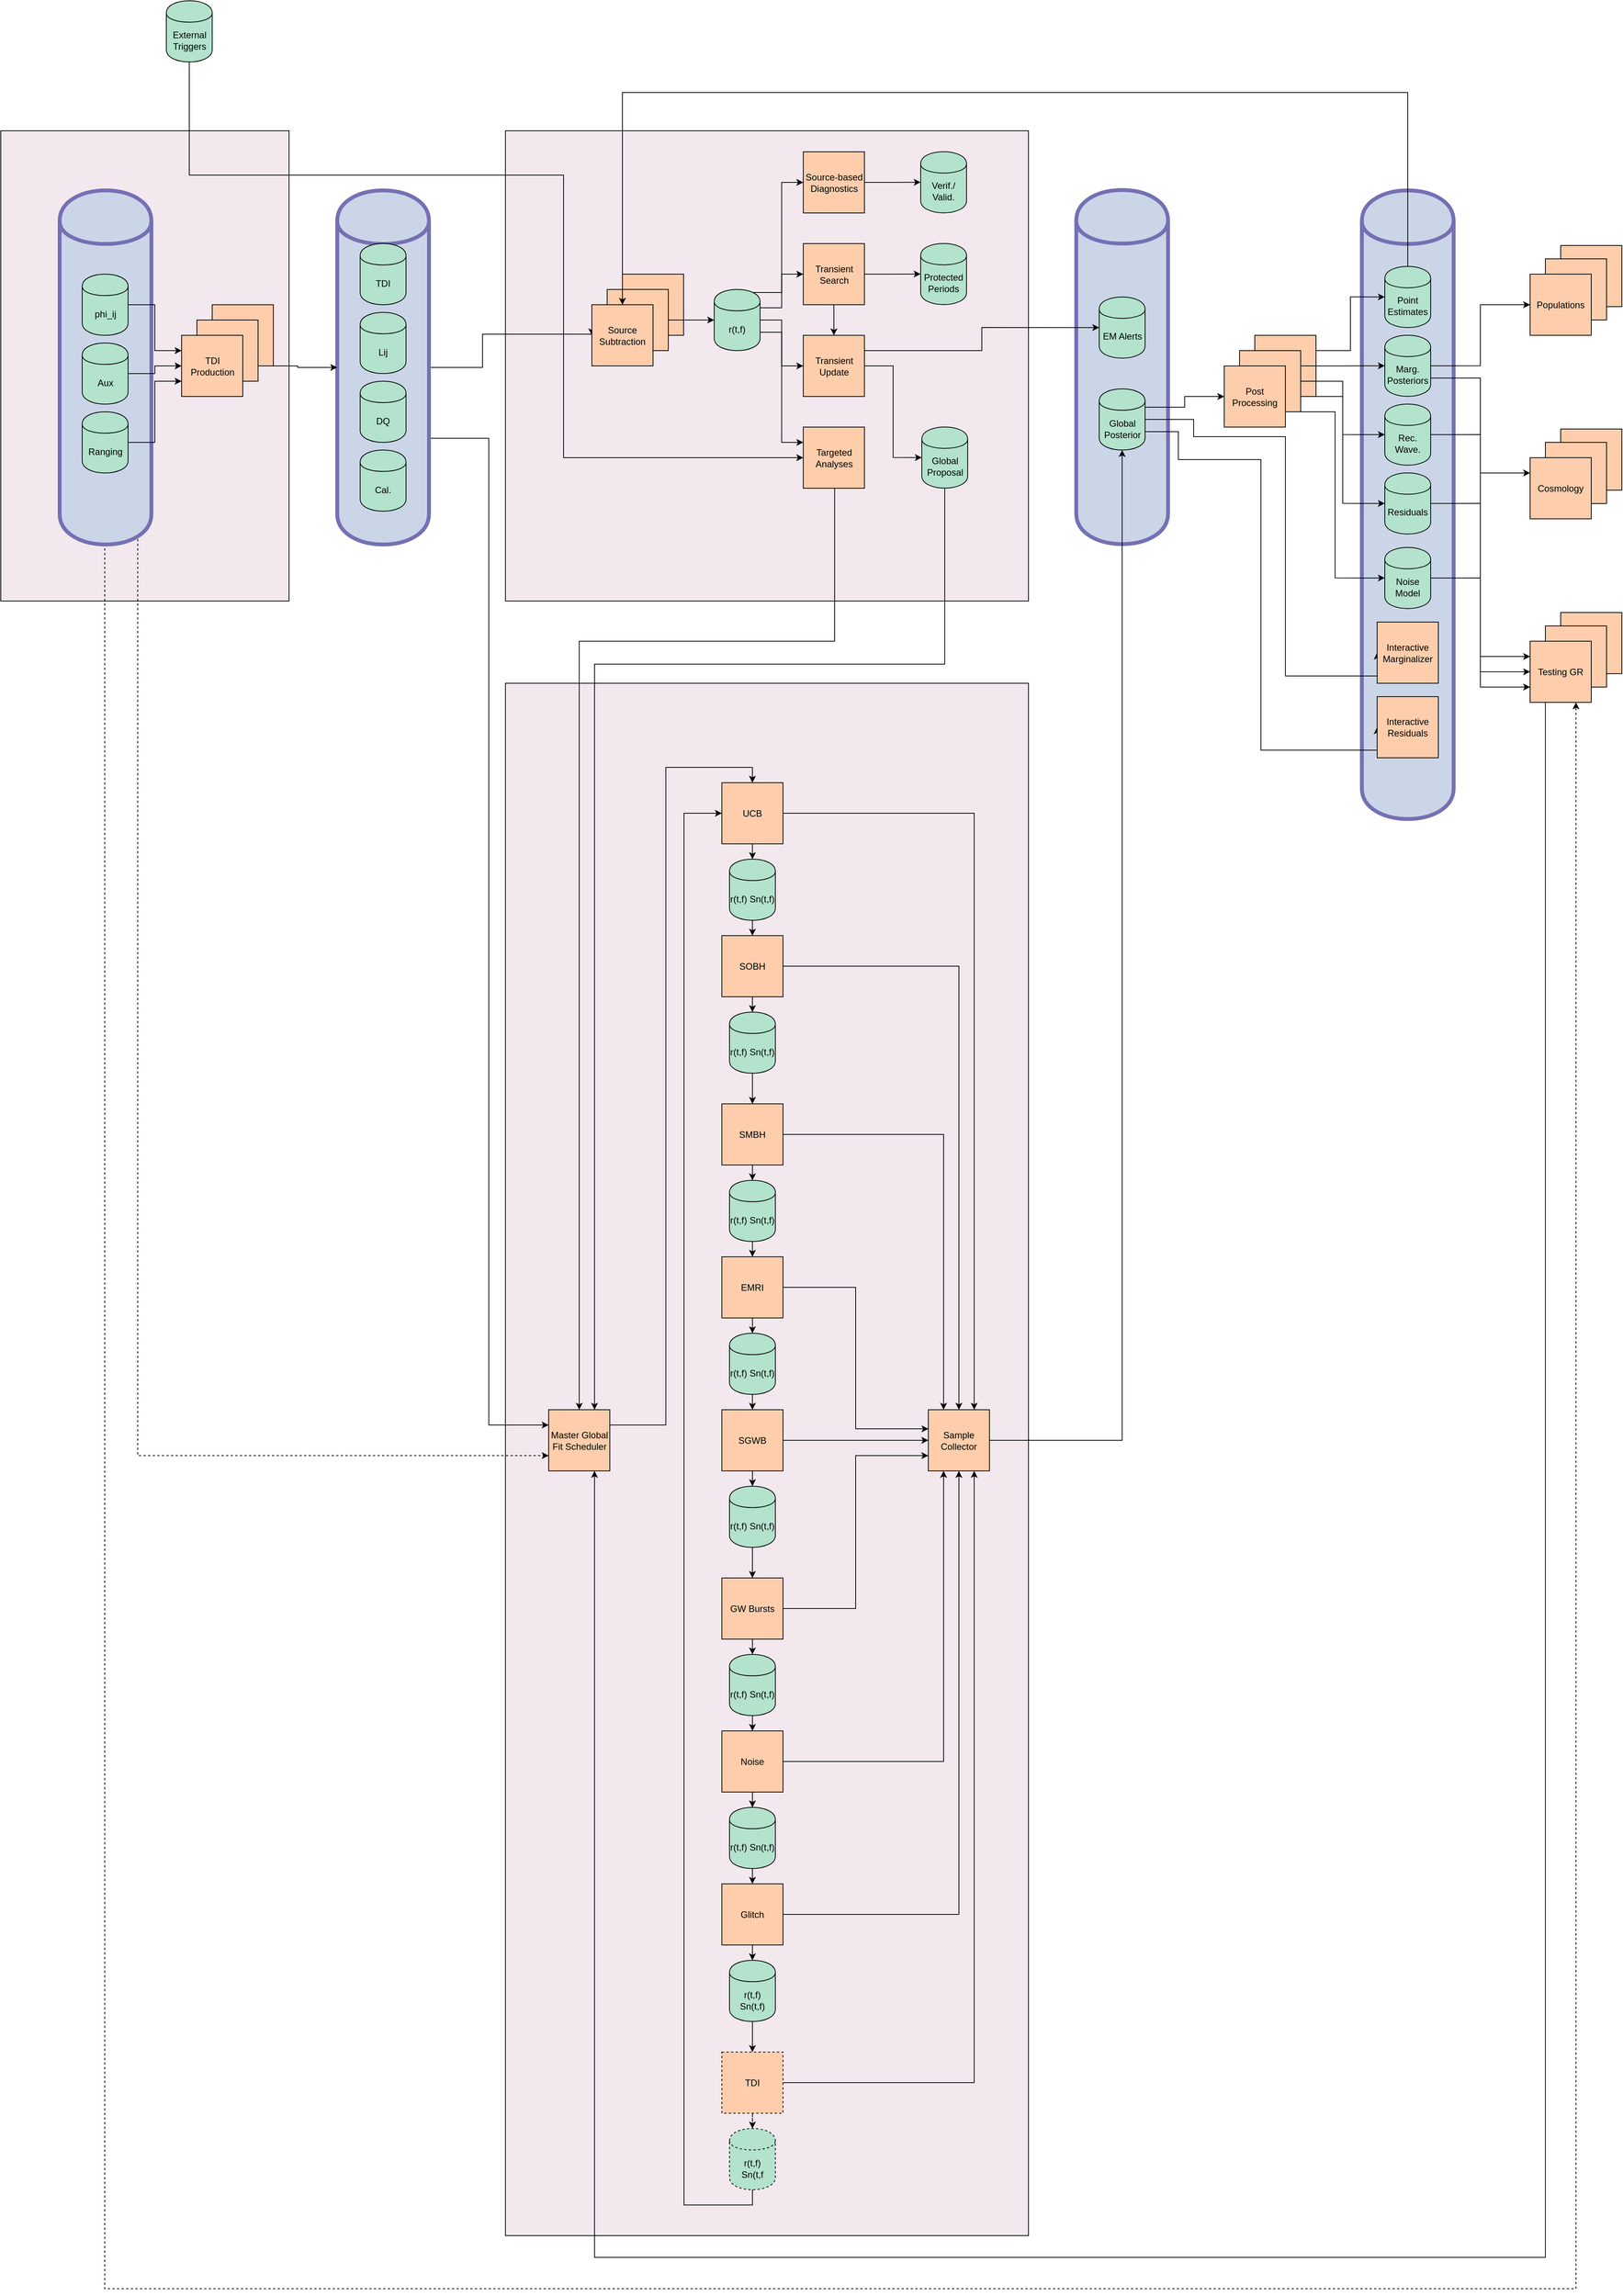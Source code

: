 <mxfile version="10.6.3" type="github"><diagram id="nEb7vlC1iJB3Md7GIFur" name="Page-1"><mxGraphModel dx="4263" dy="2617" grid="1" gridSize="10" guides="1" tooltips="1" connect="1" arrows="1" fold="1" page="1" pageScale="1" pageWidth="1169" pageHeight="827" math="0" shadow="0"><root><mxCell id="0"/><mxCell id="1" parent="0"/><mxCell id="80o9DsQJFt0Z5f5TY_z3-50" value="" style="rounded=0;whiteSpace=wrap;html=1;fillColor=#F4E8EF;strokeColor=#000000;" vertex="1" parent="1"><mxGeometry x="160" y="290" width="377" height="615" as="geometry"/></mxCell><mxCell id="80o9DsQJFt0Z5f5TY_z3-14" value="" style="rounded=0;whiteSpace=wrap;html=1;fillColor=#F4E8EF;strokeColor=#000000;" vertex="1" parent="1"><mxGeometry x="820" y="290" width="684" height="615" as="geometry"/></mxCell><mxCell id="Jto_Wyi0qBo86qoHxonb-5" value="" style="shape=cylinder;whiteSpace=wrap;html=1;boundedLbl=1;backgroundOutline=1;fillColor=#cbd5e8;strokeColor=#7570b3;strokeWidth=5;" parent="1" vertex="1"><mxGeometry x="1566.5" y="367.5" width="120" height="463" as="geometry"/></mxCell><mxCell id="Jto_Wyi0qBo86qoHxonb-98" value="" style="rounded=0;whiteSpace=wrap;html=1;fillColor=#F4E8EF;strokeColor=#000000;" parent="1" vertex="1"><mxGeometry x="820" y="1012.5" width="684" height="2030" as="geometry"/></mxCell><mxCell id="Jto_Wyi0qBo86qoHxonb-100" style="edgeStyle=orthogonalEdgeStyle;rounded=0;orthogonalLoop=1;jettySize=auto;html=1;exitX=0.851;exitY=0.972;exitDx=0;exitDy=0;entryX=0;entryY=0.75;entryDx=0;entryDy=0;dashed=1;exitPerimeter=0;" parent="1" source="Jto_Wyi0qBo86qoHxonb-1" target="Jto_Wyi0qBo86qoHxonb-17" edge="1"><mxGeometry relative="1" as="geometry"><Array as="points"><mxPoint x="338.5" y="2022.5"/></Array></mxGeometry></mxCell><mxCell id="80o9DsQJFt0Z5f5TY_z3-89" style="edgeStyle=orthogonalEdgeStyle;rounded=0;orthogonalLoop=1;jettySize=auto;html=1;exitX=0.5;exitY=1;exitDx=0;exitDy=0;entryX=0.75;entryY=1;entryDx=0;entryDy=0;dashed=1;" edge="1" parent="1" source="Jto_Wyi0qBo86qoHxonb-1" target="80o9DsQJFt0Z5f5TY_z3-87"><mxGeometry relative="1" as="geometry"><Array as="points"><mxPoint x="296" y="3112"/><mxPoint x="2220" y="3112"/></Array></mxGeometry></mxCell><mxCell id="Jto_Wyi0qBo86qoHxonb-1" value="" style="shape=cylinder;whiteSpace=wrap;html=1;boundedLbl=1;backgroundOutline=1;fillColor=#cbd5e8;strokeColor=#7570b3;strokeWidth=5;" parent="1" vertex="1"><mxGeometry x="237" y="368" width="120" height="463" as="geometry"/></mxCell><mxCell id="Jto_Wyi0qBo86qoHxonb-99" style="edgeStyle=orthogonalEdgeStyle;rounded=0;orthogonalLoop=1;jettySize=auto;html=1;exitX=1;exitY=0.7;exitDx=0;exitDy=0;entryX=0;entryY=0.25;entryDx=0;entryDy=0;" parent="1" source="Jto_Wyi0qBo86qoHxonb-3" target="Jto_Wyi0qBo86qoHxonb-17" edge="1"><mxGeometry relative="1" as="geometry"/></mxCell><mxCell id="80o9DsQJFt0Z5f5TY_z3-98" style="edgeStyle=orthogonalEdgeStyle;rounded=0;orthogonalLoop=1;jettySize=auto;html=1;exitX=1;exitY=0.5;exitDx=0;exitDy=0;entryX=0;entryY=0.5;entryDx=0;entryDy=0;strokeColor=#000000;" edge="1" parent="1" source="Jto_Wyi0qBo86qoHxonb-3" target="80o9DsQJFt0Z5f5TY_z3-15"><mxGeometry relative="1" as="geometry"><Array as="points"><mxPoint x="790" y="600"/><mxPoint x="790" y="556"/></Array></mxGeometry></mxCell><mxCell id="Jto_Wyi0qBo86qoHxonb-3" value="" style="shape=cylinder;whiteSpace=wrap;html=1;boundedLbl=1;backgroundOutline=1;fillColor=#cbd5e8;strokeColor=#7570b3;strokeWidth=5;" parent="1" vertex="1"><mxGeometry x="600" y="368" width="120" height="463" as="geometry"/></mxCell><mxCell id="Jto_Wyi0qBo86qoHxonb-4" value="" style="shape=cylinder;whiteSpace=wrap;html=1;boundedLbl=1;backgroundOutline=1;fillColor=#cbd5e8;strokeColor=#7570b3;strokeWidth=5;" parent="1" vertex="1"><mxGeometry x="1940" y="368" width="120" height="822" as="geometry"/></mxCell><mxCell id="80o9DsQJFt0Z5f5TY_z3-26" style="edgeStyle=orthogonalEdgeStyle;rounded=0;orthogonalLoop=1;jettySize=auto;html=1;exitX=0.5;exitY=1;exitDx=0;exitDy=0;entryX=0;entryY=0.5;entryDx=0;entryDy=0;" edge="1" parent="1" source="Jto_Wyi0qBo86qoHxonb-6" target="80o9DsQJFt0Z5f5TY_z3-24"><mxGeometry relative="1" as="geometry"><Array as="points"><mxPoint x="406" y="348"/><mxPoint x="896" y="348"/><mxPoint x="896" y="718"/></Array></mxGeometry></mxCell><mxCell id="Jto_Wyi0qBo86qoHxonb-6" value="External Triggers" style="shape=cylinder;whiteSpace=wrap;html=1;boundedLbl=1;backgroundOutline=1;fillColor=#b3e2cd;" parent="1" vertex="1"><mxGeometry x="376.5" y="120" width="60" height="80" as="geometry"/></mxCell><mxCell id="80o9DsQJFt0Z5f5TY_z3-6" style="edgeStyle=orthogonalEdgeStyle;rounded=0;orthogonalLoop=1;jettySize=auto;html=1;exitX=1;exitY=0.5;exitDx=0;exitDy=0;entryX=0;entryY=0.25;entryDx=0;entryDy=0;" edge="1" parent="1" source="Jto_Wyi0qBo86qoHxonb-7" target="Jto_Wyi0qBo86qoHxonb-12"><mxGeometry relative="1" as="geometry"/></mxCell><mxCell id="Jto_Wyi0qBo86qoHxonb-7" value="phi_ij" style="shape=cylinder;whiteSpace=wrap;html=1;boundedLbl=1;backgroundOutline=1;fillColor=#b3e2cd;" parent="1" vertex="1"><mxGeometry x="266.5" y="477.5" width="60" height="80" as="geometry"/></mxCell><mxCell id="80o9DsQJFt0Z5f5TY_z3-7" style="edgeStyle=orthogonalEdgeStyle;rounded=0;orthogonalLoop=1;jettySize=auto;html=1;exitX=1;exitY=0.5;exitDx=0;exitDy=0;entryX=0;entryY=0.5;entryDx=0;entryDy=0;" edge="1" parent="1" source="Jto_Wyi0qBo86qoHxonb-8" target="Jto_Wyi0qBo86qoHxonb-12"><mxGeometry relative="1" as="geometry"/></mxCell><mxCell id="Jto_Wyi0qBo86qoHxonb-8" value="Aux" style="shape=cylinder;whiteSpace=wrap;html=1;boundedLbl=1;backgroundOutline=1;fillColor=#b3e2cd;" parent="1" vertex="1"><mxGeometry x="266.5" y="567.5" width="60" height="80" as="geometry"/></mxCell><mxCell id="80o9DsQJFt0Z5f5TY_z3-8" style="edgeStyle=orthogonalEdgeStyle;rounded=0;orthogonalLoop=1;jettySize=auto;html=1;exitX=1;exitY=0.5;exitDx=0;exitDy=0;entryX=0;entryY=0.75;entryDx=0;entryDy=0;" edge="1" parent="1" source="Jto_Wyi0qBo86qoHxonb-9" target="Jto_Wyi0qBo86qoHxonb-12"><mxGeometry relative="1" as="geometry"/></mxCell><mxCell id="Jto_Wyi0qBo86qoHxonb-9" value="Ranging" style="shape=cylinder;whiteSpace=wrap;html=1;boundedLbl=1;backgroundOutline=1;fillColor=#b3e2cd;" parent="1" vertex="1"><mxGeometry x="266.5" y="657.5" width="60" height="80" as="geometry"/></mxCell><mxCell id="Jto_Wyi0qBo86qoHxonb-10" value="" style="whiteSpace=wrap;html=1;aspect=fixed;fillColor=#fdcdac;" parent="1" vertex="1"><mxGeometry x="436.5" y="517.5" width="80" height="80" as="geometry"/></mxCell><mxCell id="80o9DsQJFt0Z5f5TY_z3-12" style="edgeStyle=orthogonalEdgeStyle;rounded=0;orthogonalLoop=1;jettySize=auto;html=1;exitX=1;exitY=0.75;exitDx=0;exitDy=0;entryX=0;entryY=0.5;entryDx=0;entryDy=0;" edge="1" parent="1" source="Jto_Wyi0qBo86qoHxonb-11" target="Jto_Wyi0qBo86qoHxonb-3"><mxGeometry relative="1" as="geometry"/></mxCell><mxCell id="Jto_Wyi0qBo86qoHxonb-11" value="" style="whiteSpace=wrap;html=1;aspect=fixed;fillColor=#fdcdac;" parent="1" vertex="1"><mxGeometry x="416.5" y="537.5" width="80" height="80" as="geometry"/></mxCell><mxCell id="Jto_Wyi0qBo86qoHxonb-12" value="TDI Production" style="whiteSpace=wrap;html=1;aspect=fixed;fillColor=#fdcdac;" parent="1" vertex="1"><mxGeometry x="396.5" y="557.5" width="80" height="80" as="geometry"/></mxCell><mxCell id="Jto_Wyi0qBo86qoHxonb-13" value="TDI" style="shape=cylinder;whiteSpace=wrap;html=1;boundedLbl=1;backgroundOutline=1;fillColor=#b3e2cd;" parent="1" vertex="1"><mxGeometry x="630" y="437.5" width="60" height="80" as="geometry"/></mxCell><mxCell id="Jto_Wyi0qBo86qoHxonb-14" value="Lij" style="shape=cylinder;whiteSpace=wrap;html=1;boundedLbl=1;backgroundOutline=1;fillColor=#b3e2cd;" parent="1" vertex="1"><mxGeometry x="630" y="527.5" width="60" height="80" as="geometry"/></mxCell><mxCell id="Jto_Wyi0qBo86qoHxonb-15" value="DQ" style="shape=cylinder;whiteSpace=wrap;html=1;boundedLbl=1;backgroundOutline=1;fillColor=#b3e2cd;" parent="1" vertex="1"><mxGeometry x="630" y="617.5" width="60" height="80" as="geometry"/></mxCell><mxCell id="Jto_Wyi0qBo86qoHxonb-16" value="Cal." style="shape=cylinder;whiteSpace=wrap;html=1;boundedLbl=1;backgroundOutline=1;fillColor=#b3e2cd;" parent="1" vertex="1"><mxGeometry x="630" y="707.5" width="60" height="80" as="geometry"/></mxCell><mxCell id="Jto_Wyi0qBo86qoHxonb-38" value="" style="group" parent="1" vertex="1" connectable="0"><mxGeometry x="836.5" y="567.5" width="80" height="1840" as="geometry"/></mxCell><mxCell id="Jto_Wyi0qBo86qoHxonb-57" style="edgeStyle=orthogonalEdgeStyle;rounded=0;orthogonalLoop=1;jettySize=auto;html=1;exitX=1;exitY=0.25;exitDx=0;exitDy=0;entryX=0.5;entryY=0;entryDx=0;entryDy=0;" parent="1" source="Jto_Wyi0qBo86qoHxonb-17" target="Jto_Wyi0qBo86qoHxonb-18" edge="1"><mxGeometry relative="1" as="geometry"/></mxCell><mxCell id="Jto_Wyi0qBo86qoHxonb-17" value="Master Global Fit Scheduler" style="whiteSpace=wrap;html=1;aspect=fixed;fillColor=#fdcdac;" parent="1" vertex="1"><mxGeometry x="876.5" y="1962.5" width="80" height="80" as="geometry"/></mxCell><mxCell id="Jto_Wyi0qBo86qoHxonb-58" style="edgeStyle=orthogonalEdgeStyle;rounded=0;orthogonalLoop=1;jettySize=auto;html=1;exitX=0.5;exitY=1;exitDx=0;exitDy=0;entryX=0.5;entryY=0;entryDx=0;entryDy=0;" parent="1" source="Jto_Wyi0qBo86qoHxonb-18" target="Jto_Wyi0qBo86qoHxonb-19" edge="1"><mxGeometry relative="1" as="geometry"/></mxCell><mxCell id="Jto_Wyi0qBo86qoHxonb-87" style="edgeStyle=orthogonalEdgeStyle;rounded=0;orthogonalLoop=1;jettySize=auto;html=1;exitX=1;exitY=0.5;exitDx=0;exitDy=0;entryX=0.75;entryY=0;entryDx=0;entryDy=0;" parent="1" source="Jto_Wyi0qBo86qoHxonb-18" target="Jto_Wyi0qBo86qoHxonb-52" edge="1"><mxGeometry relative="1" as="geometry"><mxPoint x="2523" y="1452.5" as="targetPoint"/></mxGeometry></mxCell><mxCell id="Jto_Wyi0qBo86qoHxonb-18" value="UCB" style="whiteSpace=wrap;html=1;aspect=fixed;fillColor=#fdcdac;" parent="1" vertex="1"><mxGeometry x="1103" y="1142.5" width="80" height="80" as="geometry"/></mxCell><mxCell id="Jto_Wyi0qBo86qoHxonb-59" style="edgeStyle=orthogonalEdgeStyle;rounded=0;orthogonalLoop=1;jettySize=auto;html=1;exitX=0.5;exitY=1;exitDx=0;exitDy=0;entryX=0.5;entryY=0;entryDx=0;entryDy=0;" parent="1" source="Jto_Wyi0qBo86qoHxonb-19" target="Jto_Wyi0qBo86qoHxonb-20" edge="1"><mxGeometry relative="1" as="geometry"/></mxCell><mxCell id="Jto_Wyi0qBo86qoHxonb-19" value="r(t,f) Sn(t,f)" style="shape=cylinder;whiteSpace=wrap;html=1;boundedLbl=1;backgroundOutline=1;fillColor=#b3e2cd;" parent="1" vertex="1"><mxGeometry x="1113" y="1242.5" width="60" height="80" as="geometry"/></mxCell><mxCell id="Jto_Wyi0qBo86qoHxonb-60" style="edgeStyle=orthogonalEdgeStyle;rounded=0;orthogonalLoop=1;jettySize=auto;html=1;exitX=0.5;exitY=1;exitDx=0;exitDy=0;entryX=0.5;entryY=0;entryDx=0;entryDy=0;" parent="1" source="Jto_Wyi0qBo86qoHxonb-20" target="Jto_Wyi0qBo86qoHxonb-21" edge="1"><mxGeometry relative="1" as="geometry"/></mxCell><mxCell id="Jto_Wyi0qBo86qoHxonb-88" style="edgeStyle=orthogonalEdgeStyle;rounded=0;orthogonalLoop=1;jettySize=auto;html=1;exitX=1;exitY=0.5;exitDx=0;exitDy=0;entryX=0.5;entryY=0;entryDx=0;entryDy=0;" parent="1" source="Jto_Wyi0qBo86qoHxonb-20" target="Jto_Wyi0qBo86qoHxonb-52" edge="1"><mxGeometry relative="1" as="geometry"/></mxCell><mxCell id="Jto_Wyi0qBo86qoHxonb-20" value="SOBH" style="whiteSpace=wrap;html=1;aspect=fixed;fillColor=#fdcdac;" parent="1" vertex="1"><mxGeometry x="1103" y="1342.5" width="80" height="80" as="geometry"/></mxCell><mxCell id="Jto_Wyi0qBo86qoHxonb-61" style="edgeStyle=orthogonalEdgeStyle;rounded=0;orthogonalLoop=1;jettySize=auto;html=1;exitX=0.5;exitY=1;exitDx=0;exitDy=0;entryX=0.5;entryY=0;entryDx=0;entryDy=0;" parent="1" source="Jto_Wyi0qBo86qoHxonb-21" target="Jto_Wyi0qBo86qoHxonb-22" edge="1"><mxGeometry relative="1" as="geometry"/></mxCell><mxCell id="Jto_Wyi0qBo86qoHxonb-21" value="r(t,f) Sn(t,f)" style="shape=cylinder;whiteSpace=wrap;html=1;boundedLbl=1;backgroundOutline=1;fillColor=#b3e2cd;" parent="1" vertex="1"><mxGeometry x="1113" y="1442.5" width="60" height="80" as="geometry"/></mxCell><mxCell id="Jto_Wyi0qBo86qoHxonb-62" style="edgeStyle=orthogonalEdgeStyle;rounded=0;orthogonalLoop=1;jettySize=auto;html=1;exitX=0.5;exitY=1;exitDx=0;exitDy=0;entryX=0.5;entryY=0;entryDx=0;entryDy=0;" parent="1" source="Jto_Wyi0qBo86qoHxonb-22" target="Jto_Wyi0qBo86qoHxonb-23" edge="1"><mxGeometry relative="1" as="geometry"/></mxCell><mxCell id="Jto_Wyi0qBo86qoHxonb-89" style="edgeStyle=orthogonalEdgeStyle;rounded=0;orthogonalLoop=1;jettySize=auto;html=1;exitX=1;exitY=0.5;exitDx=0;exitDy=0;entryX=0.25;entryY=0;entryDx=0;entryDy=0;" parent="1" source="Jto_Wyi0qBo86qoHxonb-22" target="Jto_Wyi0qBo86qoHxonb-52" edge="1"><mxGeometry relative="1" as="geometry"><mxPoint x="1263" y="1022.5" as="targetPoint"/></mxGeometry></mxCell><mxCell id="Jto_Wyi0qBo86qoHxonb-22" value="SMBH" style="whiteSpace=wrap;html=1;aspect=fixed;fillColor=#fdcdac;" parent="1" vertex="1"><mxGeometry x="1103" y="1562.5" width="80" height="80" as="geometry"/></mxCell><mxCell id="Jto_Wyi0qBo86qoHxonb-63" style="edgeStyle=orthogonalEdgeStyle;rounded=0;orthogonalLoop=1;jettySize=auto;html=1;exitX=0.5;exitY=1;exitDx=0;exitDy=0;entryX=0.5;entryY=0;entryDx=0;entryDy=0;" parent="1" source="Jto_Wyi0qBo86qoHxonb-23" target="Jto_Wyi0qBo86qoHxonb-40" edge="1"><mxGeometry relative="1" as="geometry"/></mxCell><mxCell id="Jto_Wyi0qBo86qoHxonb-23" value="r(t,f) Sn(t,f)&lt;br&gt;" style="shape=cylinder;whiteSpace=wrap;html=1;boundedLbl=1;backgroundOutline=1;fillColor=#b3e2cd;" parent="1" vertex="1"><mxGeometry x="1113" y="1662.5" width="60" height="80" as="geometry"/></mxCell><mxCell id="Jto_Wyi0qBo86qoHxonb-64" style="edgeStyle=orthogonalEdgeStyle;rounded=0;orthogonalLoop=1;jettySize=auto;html=1;exitX=0.5;exitY=1;exitDx=0;exitDy=0;entryX=0.5;entryY=0;entryDx=0;entryDy=0;" parent="1" source="Jto_Wyi0qBo86qoHxonb-40" target="Jto_Wyi0qBo86qoHxonb-41" edge="1"><mxGeometry relative="1" as="geometry"/></mxCell><mxCell id="Jto_Wyi0qBo86qoHxonb-85" style="edgeStyle=orthogonalEdgeStyle;rounded=0;orthogonalLoop=1;jettySize=auto;html=1;exitX=1;exitY=0.5;exitDx=0;exitDy=0;entryX=0.002;entryY=0.313;entryDx=0;entryDy=0;entryPerimeter=0;" parent="1" source="Jto_Wyi0qBo86qoHxonb-40" target="Jto_Wyi0qBo86qoHxonb-52" edge="1"><mxGeometry relative="1" as="geometry"><mxPoint x="1183" y="1062.5" as="targetPoint"/></mxGeometry></mxCell><mxCell id="Jto_Wyi0qBo86qoHxonb-40" value="EMRI" style="whiteSpace=wrap;html=1;aspect=fixed;fillColor=#fdcdac;" parent="1" vertex="1"><mxGeometry x="1103" y="1762.5" width="80" height="80" as="geometry"/></mxCell><mxCell id="Jto_Wyi0qBo86qoHxonb-65" style="edgeStyle=orthogonalEdgeStyle;rounded=0;orthogonalLoop=1;jettySize=auto;html=1;exitX=0.5;exitY=1;exitDx=0;exitDy=0;entryX=0.5;entryY=0;entryDx=0;entryDy=0;" parent="1" source="Jto_Wyi0qBo86qoHxonb-41" target="Jto_Wyi0qBo86qoHxonb-42" edge="1"><mxGeometry relative="1" as="geometry"/></mxCell><mxCell id="Jto_Wyi0qBo86qoHxonb-41" value="r(t,f) Sn(t,f)&lt;br&gt;" style="shape=cylinder;whiteSpace=wrap;html=1;boundedLbl=1;backgroundOutline=1;fillColor=#b3e2cd;" parent="1" vertex="1"><mxGeometry x="1113" y="1862.5" width="60" height="80" as="geometry"/></mxCell><mxCell id="Jto_Wyi0qBo86qoHxonb-66" style="edgeStyle=orthogonalEdgeStyle;rounded=0;orthogonalLoop=1;jettySize=auto;html=1;exitX=0.5;exitY=1;exitDx=0;exitDy=0;entryX=0.5;entryY=0;entryDx=0;entryDy=0;" parent="1" source="Jto_Wyi0qBo86qoHxonb-42" target="Jto_Wyi0qBo86qoHxonb-43" edge="1"><mxGeometry relative="1" as="geometry"/></mxCell><mxCell id="Jto_Wyi0qBo86qoHxonb-84" style="edgeStyle=orthogonalEdgeStyle;rounded=0;orthogonalLoop=1;jettySize=auto;html=1;exitX=1;exitY=0.5;exitDx=0;exitDy=0;entryX=0;entryY=0.5;entryDx=0;entryDy=0;" parent="1" source="Jto_Wyi0qBo86qoHxonb-42" target="Jto_Wyi0qBo86qoHxonb-52" edge="1"><mxGeometry relative="1" as="geometry"/></mxCell><mxCell id="Jto_Wyi0qBo86qoHxonb-42" value="SGWB" style="whiteSpace=wrap;html=1;aspect=fixed;fillColor=#fdcdac;" parent="1" vertex="1"><mxGeometry x="1103" y="1962.5" width="80" height="80" as="geometry"/></mxCell><mxCell id="Jto_Wyi0qBo86qoHxonb-67" style="edgeStyle=orthogonalEdgeStyle;rounded=0;orthogonalLoop=1;jettySize=auto;html=1;exitX=0.5;exitY=1;exitDx=0;exitDy=0;entryX=0.5;entryY=0;entryDx=0;entryDy=0;" parent="1" source="Jto_Wyi0qBo86qoHxonb-43" target="Jto_Wyi0qBo86qoHxonb-44" edge="1"><mxGeometry relative="1" as="geometry"/></mxCell><mxCell id="Jto_Wyi0qBo86qoHxonb-43" value="r(t,f) Sn(t,f)" style="shape=cylinder;whiteSpace=wrap;html=1;boundedLbl=1;backgroundOutline=1;fillColor=#b3e2cd;" parent="1" vertex="1"><mxGeometry x="1113" y="2062.5" width="60" height="80" as="geometry"/></mxCell><mxCell id="Jto_Wyi0qBo86qoHxonb-68" style="edgeStyle=orthogonalEdgeStyle;rounded=0;orthogonalLoop=1;jettySize=auto;html=1;exitX=0.5;exitY=1;exitDx=0;exitDy=0;entryX=0.5;entryY=0;entryDx=0;entryDy=0;" parent="1" source="Jto_Wyi0qBo86qoHxonb-44" target="Jto_Wyi0qBo86qoHxonb-45" edge="1"><mxGeometry relative="1" as="geometry"/></mxCell><mxCell id="Jto_Wyi0qBo86qoHxonb-91" style="edgeStyle=orthogonalEdgeStyle;rounded=0;orthogonalLoop=1;jettySize=auto;html=1;exitX=1;exitY=0.5;exitDx=0;exitDy=0;entryX=0;entryY=0.75;entryDx=0;entryDy=0;" parent="1" source="Jto_Wyi0qBo86qoHxonb-44" target="Jto_Wyi0qBo86qoHxonb-52" edge="1"><mxGeometry relative="1" as="geometry"/></mxCell><mxCell id="Jto_Wyi0qBo86qoHxonb-44" value="GW Bursts" style="whiteSpace=wrap;html=1;aspect=fixed;fillColor=#fdcdac;" parent="1" vertex="1"><mxGeometry x="1103" y="2182.5" width="80" height="80" as="geometry"/></mxCell><mxCell id="Jto_Wyi0qBo86qoHxonb-69" style="edgeStyle=orthogonalEdgeStyle;rounded=0;orthogonalLoop=1;jettySize=auto;html=1;exitX=0.5;exitY=1;exitDx=0;exitDy=0;entryX=0.5;entryY=0;entryDx=0;entryDy=0;" parent="1" source="Jto_Wyi0qBo86qoHxonb-45" target="Jto_Wyi0qBo86qoHxonb-46" edge="1"><mxGeometry relative="1" as="geometry"/></mxCell><mxCell id="Jto_Wyi0qBo86qoHxonb-45" value="r(t,f) Sn(t,f)" style="shape=cylinder;whiteSpace=wrap;html=1;boundedLbl=1;backgroundOutline=1;fillColor=#b3e2cd;" parent="1" vertex="1"><mxGeometry x="1113" y="2282.5" width="60" height="80" as="geometry"/></mxCell><mxCell id="Jto_Wyi0qBo86qoHxonb-70" style="edgeStyle=orthogonalEdgeStyle;rounded=0;orthogonalLoop=1;jettySize=auto;html=1;exitX=0.5;exitY=1;exitDx=0;exitDy=0;" parent="1" source="Jto_Wyi0qBo86qoHxonb-46" target="Jto_Wyi0qBo86qoHxonb-47" edge="1"><mxGeometry relative="1" as="geometry"/></mxCell><mxCell id="Jto_Wyi0qBo86qoHxonb-92" style="edgeStyle=orthogonalEdgeStyle;rounded=0;orthogonalLoop=1;jettySize=auto;html=1;exitX=1;exitY=0.5;exitDx=0;exitDy=0;entryX=0.25;entryY=1;entryDx=0;entryDy=0;" parent="1" source="Jto_Wyi0qBo86qoHxonb-46" target="Jto_Wyi0qBo86qoHxonb-52" edge="1"><mxGeometry relative="1" as="geometry"/></mxCell><mxCell id="Jto_Wyi0qBo86qoHxonb-46" value="Noise" style="whiteSpace=wrap;html=1;aspect=fixed;fillColor=#fdcdac;" parent="1" vertex="1"><mxGeometry x="1103" y="2382.5" width="80" height="80" as="geometry"/></mxCell><mxCell id="Jto_Wyi0qBo86qoHxonb-71" style="edgeStyle=orthogonalEdgeStyle;rounded=0;orthogonalLoop=1;jettySize=auto;html=1;exitX=0.5;exitY=1;exitDx=0;exitDy=0;entryX=0.5;entryY=0;entryDx=0;entryDy=0;" parent="1" source="Jto_Wyi0qBo86qoHxonb-47" target="Jto_Wyi0qBo86qoHxonb-48" edge="1"><mxGeometry relative="1" as="geometry"/></mxCell><mxCell id="Jto_Wyi0qBo86qoHxonb-47" value="r(t,f) Sn(t,f)" style="shape=cylinder;whiteSpace=wrap;html=1;boundedLbl=1;backgroundOutline=1;fillColor=#b3e2cd;" parent="1" vertex="1"><mxGeometry x="1113" y="2482.5" width="60" height="80" as="geometry"/></mxCell><mxCell id="Jto_Wyi0qBo86qoHxonb-72" style="edgeStyle=orthogonalEdgeStyle;rounded=0;orthogonalLoop=1;jettySize=auto;html=1;exitX=0.5;exitY=1;exitDx=0;exitDy=0;entryX=0.5;entryY=0;entryDx=0;entryDy=0;" parent="1" source="Jto_Wyi0qBo86qoHxonb-48" target="Jto_Wyi0qBo86qoHxonb-49" edge="1"><mxGeometry relative="1" as="geometry"/></mxCell><mxCell id="Jto_Wyi0qBo86qoHxonb-93" style="edgeStyle=orthogonalEdgeStyle;rounded=0;orthogonalLoop=1;jettySize=auto;html=1;exitX=1;exitY=0.5;exitDx=0;exitDy=0;entryX=0.5;entryY=1;entryDx=0;entryDy=0;" parent="1" source="Jto_Wyi0qBo86qoHxonb-48" target="Jto_Wyi0qBo86qoHxonb-52" edge="1"><mxGeometry relative="1" as="geometry"/></mxCell><mxCell id="Jto_Wyi0qBo86qoHxonb-48" value="Glitch" style="whiteSpace=wrap;html=1;aspect=fixed;fillColor=#fdcdac;" parent="1" vertex="1"><mxGeometry x="1103" y="2582.5" width="80" height="80" as="geometry"/></mxCell><mxCell id="Jto_Wyi0qBo86qoHxonb-73" style="edgeStyle=orthogonalEdgeStyle;rounded=0;orthogonalLoop=1;jettySize=auto;html=1;exitX=0.5;exitY=1;exitDx=0;exitDy=0;entryX=0.5;entryY=0;entryDx=0;entryDy=0;" parent="1" source="Jto_Wyi0qBo86qoHxonb-49" target="Jto_Wyi0qBo86qoHxonb-50" edge="1"><mxGeometry relative="1" as="geometry"/></mxCell><mxCell id="Jto_Wyi0qBo86qoHxonb-49" value="r(t,f)&lt;br&gt;Sn(t,f)&lt;br&gt;" style="shape=cylinder;whiteSpace=wrap;html=1;boundedLbl=1;backgroundOutline=1;fillColor=#b3e2cd;" parent="1" vertex="1"><mxGeometry x="1113" y="2682.5" width="60" height="80" as="geometry"/></mxCell><mxCell id="Jto_Wyi0qBo86qoHxonb-74" style="edgeStyle=orthogonalEdgeStyle;rounded=0;orthogonalLoop=1;jettySize=auto;html=1;exitX=0.5;exitY=1;exitDx=0;exitDy=0;dashed=1;" parent="1" source="Jto_Wyi0qBo86qoHxonb-50" target="Jto_Wyi0qBo86qoHxonb-51" edge="1"><mxGeometry relative="1" as="geometry"/></mxCell><mxCell id="80o9DsQJFt0Z5f5TY_z3-3" style="edgeStyle=orthogonalEdgeStyle;rounded=0;orthogonalLoop=1;jettySize=auto;html=1;exitX=1;exitY=0.5;exitDx=0;exitDy=0;entryX=0.75;entryY=1;entryDx=0;entryDy=0;" edge="1" parent="1" source="Jto_Wyi0qBo86qoHxonb-50" target="Jto_Wyi0qBo86qoHxonb-52"><mxGeometry relative="1" as="geometry"/></mxCell><mxCell id="Jto_Wyi0qBo86qoHxonb-50" value="TDI" style="whiteSpace=wrap;html=1;aspect=fixed;fillColor=#fdcdac;dashed=1;" parent="1" vertex="1"><mxGeometry x="1103" y="2802.5" width="80" height="80" as="geometry"/></mxCell><mxCell id="Jto_Wyi0qBo86qoHxonb-78" style="edgeStyle=orthogonalEdgeStyle;rounded=0;orthogonalLoop=1;jettySize=auto;html=1;exitX=0.5;exitY=1;exitDx=0;exitDy=0;entryX=0;entryY=0.5;entryDx=0;entryDy=0;" parent="1" source="Jto_Wyi0qBo86qoHxonb-51" edge="1" target="Jto_Wyi0qBo86qoHxonb-18"><mxGeometry relative="1" as="geometry"><mxPoint x="1093" y="1172.5" as="targetPoint"/><Array as="points"><mxPoint x="1142.5" y="3002.5"/><mxPoint x="1053.5" y="3002.5"/><mxPoint x="1053.5" y="1182.5"/></Array></mxGeometry></mxCell><mxCell id="Jto_Wyi0qBo86qoHxonb-51" value="r(t,f)&lt;br&gt;Sn(t,f&lt;br&gt;" style="shape=cylinder;whiteSpace=wrap;html=1;boundedLbl=1;backgroundOutline=1;fillColor=#b3e2cd;dashed=1;" parent="1" vertex="1"><mxGeometry x="1113" y="2902.5" width="60" height="80" as="geometry"/></mxCell><mxCell id="80o9DsQJFt0Z5f5TY_z3-38" style="edgeStyle=orthogonalEdgeStyle;rounded=0;orthogonalLoop=1;jettySize=auto;html=1;exitX=1;exitY=0.5;exitDx=0;exitDy=0;entryX=0.5;entryY=1;entryDx=0;entryDy=0;" edge="1" parent="1" source="Jto_Wyi0qBo86qoHxonb-52" target="80o9DsQJFt0Z5f5TY_z3-37"><mxGeometry relative="1" as="geometry"/></mxCell><mxCell id="Jto_Wyi0qBo86qoHxonb-52" value="Sample Collector" style="whiteSpace=wrap;html=1;aspect=fixed;fillColor=#fdcdac;" parent="1" vertex="1"><mxGeometry x="1373" y="1962.5" width="80" height="80" as="geometry"/></mxCell><mxCell id="80o9DsQJFt0Z5f5TY_z3-72" style="edgeStyle=orthogonalEdgeStyle;rounded=0;orthogonalLoop=1;jettySize=auto;html=1;exitX=1;exitY=0.3;exitDx=0;exitDy=0;entryX=0;entryY=0.5;entryDx=0;entryDy=0;" edge="1" parent="1" source="80o9DsQJFt0Z5f5TY_z3-37" target="80o9DsQJFt0Z5f5TY_z3-53"><mxGeometry relative="1" as="geometry"/></mxCell><mxCell id="80o9DsQJFt0Z5f5TY_z3-73" style="edgeStyle=orthogonalEdgeStyle;rounded=0;orthogonalLoop=1;jettySize=auto;html=1;exitX=1;exitY=0.5;exitDx=0;exitDy=0;entryX=0;entryY=0.5;entryDx=0;entryDy=0;" edge="1" parent="1" source="80o9DsQJFt0Z5f5TY_z3-37" target="80o9DsQJFt0Z5f5TY_z3-62"><mxGeometry relative="1" as="geometry"><Array as="points"><mxPoint x="1720" y="668"/><mxPoint x="1720" y="690"/><mxPoint x="1840" y="690"/><mxPoint x="1840" y="1003"/></Array></mxGeometry></mxCell><mxCell id="80o9DsQJFt0Z5f5TY_z3-74" style="edgeStyle=orthogonalEdgeStyle;rounded=0;orthogonalLoop=1;jettySize=auto;html=1;exitX=1;exitY=0.7;exitDx=0;exitDy=0;entryX=0;entryY=0.5;entryDx=0;entryDy=0;" edge="1" parent="1" source="80o9DsQJFt0Z5f5TY_z3-37" target="80o9DsQJFt0Z5f5TY_z3-63"><mxGeometry relative="1" as="geometry"><Array as="points"><mxPoint x="1700" y="683"/><mxPoint x="1700" y="720"/><mxPoint x="1808" y="720"/><mxPoint x="1808" y="1100"/></Array></mxGeometry></mxCell><mxCell id="80o9DsQJFt0Z5f5TY_z3-37" value="Global Posterior" style="shape=cylinder;whiteSpace=wrap;html=1;boundedLbl=1;backgroundOutline=1;fillColor=#b3e2cd;" vertex="1" parent="1"><mxGeometry x="1596.5" y="627.5" width="60" height="80" as="geometry"/></mxCell><mxCell id="80o9DsQJFt0Z5f5TY_z3-18" value="" style="whiteSpace=wrap;html=1;aspect=fixed;fillColor=#fdcdac;" vertex="1" parent="1"><mxGeometry x="973" y="477.5" width="80" height="80" as="geometry"/></mxCell><mxCell id="80o9DsQJFt0Z5f5TY_z3-17" value="" style="whiteSpace=wrap;html=1;aspect=fixed;fillColor=#fdcdac;" vertex="1" parent="1"><mxGeometry x="953" y="497.5" width="80" height="80" as="geometry"/></mxCell><mxCell id="80o9DsQJFt0Z5f5TY_z3-15" value="Source Subtraction" style="whiteSpace=wrap;html=1;aspect=fixed;fillColor=#fdcdac;" vertex="1" parent="1"><mxGeometry x="933" y="517.5" width="80" height="80" as="geometry"/></mxCell><mxCell id="80o9DsQJFt0Z5f5TY_z3-19" value="r(t,f)" style="shape=cylinder;whiteSpace=wrap;html=1;boundedLbl=1;backgroundOutline=1;fillColor=#b3e2cd;" vertex="1" parent="1"><mxGeometry x="1093" y="497.5" width="60" height="80" as="geometry"/></mxCell><mxCell id="80o9DsQJFt0Z5f5TY_z3-20" style="edgeStyle=orthogonalEdgeStyle;rounded=0;orthogonalLoop=1;jettySize=auto;html=1;exitX=1;exitY=0.5;exitDx=0;exitDy=0;entryX=0;entryY=0.5;entryDx=0;entryDy=0;" edge="1" parent="1" source="80o9DsQJFt0Z5f5TY_z3-17" target="80o9DsQJFt0Z5f5TY_z3-19"><mxGeometry relative="1" as="geometry"/></mxCell><mxCell id="80o9DsQJFt0Z5f5TY_z3-43" style="edgeStyle=orthogonalEdgeStyle;rounded=0;orthogonalLoop=1;jettySize=auto;html=1;exitX=1;exitY=0.5;exitDx=0;exitDy=0;entryX=0;entryY=0.5;entryDx=0;entryDy=0;" edge="1" parent="1" source="80o9DsQJFt0Z5f5TY_z3-21" target="80o9DsQJFt0Z5f5TY_z3-33"><mxGeometry relative="1" as="geometry"/></mxCell><mxCell id="80o9DsQJFt0Z5f5TY_z3-45" style="edgeStyle=orthogonalEdgeStyle;rounded=0;orthogonalLoop=1;jettySize=auto;html=1;exitX=0.5;exitY=1;exitDx=0;exitDy=0;entryX=0.5;entryY=0;entryDx=0;entryDy=0;" edge="1" parent="1" source="80o9DsQJFt0Z5f5TY_z3-21" target="80o9DsQJFt0Z5f5TY_z3-22"><mxGeometry relative="1" as="geometry"/></mxCell><mxCell id="80o9DsQJFt0Z5f5TY_z3-21" value="Transient Search" style="whiteSpace=wrap;html=1;aspect=fixed;fillColor=#fdcdac;" vertex="1" parent="1"><mxGeometry x="1209.5" y="437.5" width="80" height="80" as="geometry"/></mxCell><mxCell id="80o9DsQJFt0Z5f5TY_z3-28" style="edgeStyle=orthogonalEdgeStyle;rounded=0;orthogonalLoop=1;jettySize=auto;html=1;exitX=1;exitY=0.3;exitDx=0;exitDy=0;entryX=0;entryY=0.5;entryDx=0;entryDy=0;" edge="1" parent="1" source="80o9DsQJFt0Z5f5TY_z3-19" target="80o9DsQJFt0Z5f5TY_z3-21"><mxGeometry relative="1" as="geometry"/></mxCell><mxCell id="80o9DsQJFt0Z5f5TY_z3-42" style="edgeStyle=orthogonalEdgeStyle;rounded=0;orthogonalLoop=1;jettySize=auto;html=1;exitX=1;exitY=0.25;exitDx=0;exitDy=0;entryX=0;entryY=0.5;entryDx=0;entryDy=0;" edge="1" parent="1" source="80o9DsQJFt0Z5f5TY_z3-22" target="80o9DsQJFt0Z5f5TY_z3-35"><mxGeometry relative="1" as="geometry"/></mxCell><mxCell id="80o9DsQJFt0Z5f5TY_z3-48" style="edgeStyle=orthogonalEdgeStyle;rounded=0;orthogonalLoop=1;jettySize=auto;html=1;exitX=1;exitY=0.5;exitDx=0;exitDy=0;entryX=0;entryY=0.5;entryDx=0;entryDy=0;" edge="1" parent="1" source="80o9DsQJFt0Z5f5TY_z3-22" target="80o9DsQJFt0Z5f5TY_z3-34"><mxGeometry relative="1" as="geometry"/></mxCell><mxCell id="80o9DsQJFt0Z5f5TY_z3-22" value="Transient Update" style="whiteSpace=wrap;html=1;aspect=fixed;fillColor=#fdcdac;" vertex="1" parent="1"><mxGeometry x="1209.5" y="557.5" width="80" height="80" as="geometry"/></mxCell><mxCell id="80o9DsQJFt0Z5f5TY_z3-29" style="edgeStyle=orthogonalEdgeStyle;rounded=0;orthogonalLoop=1;jettySize=auto;html=1;exitX=1;exitY=0.5;exitDx=0;exitDy=0;entryX=0;entryY=0.5;entryDx=0;entryDy=0;" edge="1" parent="1" source="80o9DsQJFt0Z5f5TY_z3-19" target="80o9DsQJFt0Z5f5TY_z3-22"><mxGeometry relative="1" as="geometry"/></mxCell><mxCell id="80o9DsQJFt0Z5f5TY_z3-44" style="edgeStyle=orthogonalEdgeStyle;rounded=0;orthogonalLoop=1;jettySize=auto;html=1;exitX=1;exitY=0.5;exitDx=0;exitDy=0;entryX=0;entryY=0.5;entryDx=0;entryDy=0;" edge="1" parent="1" source="80o9DsQJFt0Z5f5TY_z3-23" target="80o9DsQJFt0Z5f5TY_z3-32"><mxGeometry relative="1" as="geometry"/></mxCell><mxCell id="80o9DsQJFt0Z5f5TY_z3-23" value="Source-based Diagnostics" style="whiteSpace=wrap;html=1;aspect=fixed;fillColor=#fdcdac;" vertex="1" parent="1"><mxGeometry x="1209.5" y="317.5" width="80" height="80" as="geometry"/></mxCell><mxCell id="80o9DsQJFt0Z5f5TY_z3-27" style="edgeStyle=orthogonalEdgeStyle;rounded=0;orthogonalLoop=1;jettySize=auto;html=1;exitX=0.85;exitY=0.05;exitDx=0;exitDy=0;exitPerimeter=0;entryX=0;entryY=0.5;entryDx=0;entryDy=0;" edge="1" parent="1" source="80o9DsQJFt0Z5f5TY_z3-19" target="80o9DsQJFt0Z5f5TY_z3-23"><mxGeometry relative="1" as="geometry"/></mxCell><mxCell id="80o9DsQJFt0Z5f5TY_z3-41" style="edgeStyle=orthogonalEdgeStyle;rounded=0;orthogonalLoop=1;jettySize=auto;html=1;exitX=0.5;exitY=1;exitDx=0;exitDy=0;entryX=0.5;entryY=0;entryDx=0;entryDy=0;" edge="1" parent="1" source="80o9DsQJFt0Z5f5TY_z3-24" target="Jto_Wyi0qBo86qoHxonb-17"><mxGeometry relative="1" as="geometry"><Array as="points"><mxPoint x="1250.5" y="757.5"/><mxPoint x="1250.5" y="957.5"/><mxPoint x="916.5" y="957.5"/></Array></mxGeometry></mxCell><mxCell id="80o9DsQJFt0Z5f5TY_z3-24" value="Targeted Analyses" style="whiteSpace=wrap;html=1;aspect=fixed;fillColor=#fdcdac;" vertex="1" parent="1"><mxGeometry x="1209.5" y="677.5" width="80" height="80" as="geometry"/></mxCell><mxCell id="80o9DsQJFt0Z5f5TY_z3-30" style="edgeStyle=orthogonalEdgeStyle;rounded=0;orthogonalLoop=1;jettySize=auto;html=1;exitX=1;exitY=0.7;exitDx=0;exitDy=0;entryX=0;entryY=0.25;entryDx=0;entryDy=0;" edge="1" parent="1" source="80o9DsQJFt0Z5f5TY_z3-19" target="80o9DsQJFt0Z5f5TY_z3-24"><mxGeometry relative="1" as="geometry"/></mxCell><mxCell id="80o9DsQJFt0Z5f5TY_z3-32" value="Verif./ Valid.&lt;br&gt;" style="shape=cylinder;whiteSpace=wrap;html=1;boundedLbl=1;backgroundOutline=1;fillColor=#b3e2cd;" vertex="1" parent="1"><mxGeometry x="1363" y="317.333" width="60" height="80" as="geometry"/></mxCell><mxCell id="80o9DsQJFt0Z5f5TY_z3-33" value="Protected Periods" style="shape=cylinder;whiteSpace=wrap;html=1;boundedLbl=1;backgroundOutline=1;fillColor=#b3e2cd;" vertex="1" parent="1"><mxGeometry x="1363" y="437.333" width="60" height="80" as="geometry"/></mxCell><mxCell id="80o9DsQJFt0Z5f5TY_z3-49" style="edgeStyle=orthogonalEdgeStyle;rounded=0;orthogonalLoop=1;jettySize=auto;html=1;exitX=0.5;exitY=1;exitDx=0;exitDy=0;entryX=0.75;entryY=0;entryDx=0;entryDy=0;" edge="1" parent="1" source="80o9DsQJFt0Z5f5TY_z3-34" target="Jto_Wyi0qBo86qoHxonb-17"><mxGeometry relative="1" as="geometry"><Array as="points"><mxPoint x="1394.5" y="987.5"/><mxPoint x="936.5" y="987.5"/></Array></mxGeometry></mxCell><mxCell id="80o9DsQJFt0Z5f5TY_z3-34" value="Global Proposal" style="shape=cylinder;whiteSpace=wrap;html=1;boundedLbl=1;backgroundOutline=1;fillColor=#b3e2cd;" vertex="1" parent="1"><mxGeometry x="1364.5" y="677.333" width="60" height="80" as="geometry"/></mxCell><mxCell id="80o9DsQJFt0Z5f5TY_z3-35" value="EM Alerts" style="shape=cylinder;whiteSpace=wrap;html=1;boundedLbl=1;backgroundOutline=1;fillColor=#b3e2cd;" vertex="1" parent="1"><mxGeometry x="1596.5" y="507.333" width="60" height="80" as="geometry"/></mxCell><mxCell id="80o9DsQJFt0Z5f5TY_z3-51" value="" style="whiteSpace=wrap;html=1;aspect=fixed;fillColor=#fdcdac;" vertex="1" parent="1"><mxGeometry x="1800" y="557.5" width="80" height="80" as="geometry"/></mxCell><mxCell id="80o9DsQJFt0Z5f5TY_z3-55" style="edgeStyle=orthogonalEdgeStyle;rounded=0;orthogonalLoop=1;jettySize=auto;html=1;exitX=1;exitY=0.25;exitDx=0;exitDy=0;entryX=0;entryY=0.5;entryDx=0;entryDy=0;" edge="1" parent="1" source="80o9DsQJFt0Z5f5TY_z3-51" target="80o9DsQJFt0Z5f5TY_z3-56"><mxGeometry relative="1" as="geometry"/></mxCell><mxCell id="80o9DsQJFt0Z5f5TY_z3-64" style="edgeStyle=orthogonalEdgeStyle;rounded=0;orthogonalLoop=1;jettySize=auto;html=1;exitX=1;exitY=0.25;exitDx=0;exitDy=0;entryX=0;entryY=0.5;entryDx=0;entryDy=0;" edge="1" parent="1" source="80o9DsQJFt0Z5f5TY_z3-52" target="80o9DsQJFt0Z5f5TY_z3-57"><mxGeometry relative="1" as="geometry"/></mxCell><mxCell id="80o9DsQJFt0Z5f5TY_z3-65" style="edgeStyle=orthogonalEdgeStyle;rounded=0;orthogonalLoop=1;jettySize=auto;html=1;exitX=1;exitY=0.5;exitDx=0;exitDy=0;entryX=0;entryY=0.5;entryDx=0;entryDy=0;" edge="1" parent="1" source="80o9DsQJFt0Z5f5TY_z3-52" target="80o9DsQJFt0Z5f5TY_z3-58"><mxGeometry relative="1" as="geometry"/></mxCell><mxCell id="80o9DsQJFt0Z5f5TY_z3-66" style="edgeStyle=orthogonalEdgeStyle;rounded=0;orthogonalLoop=1;jettySize=auto;html=1;exitX=1;exitY=0.75;exitDx=0;exitDy=0;entryX=0;entryY=0.5;entryDx=0;entryDy=0;" edge="1" parent="1" source="80o9DsQJFt0Z5f5TY_z3-52" target="80o9DsQJFt0Z5f5TY_z3-59"><mxGeometry relative="1" as="geometry"/></mxCell><mxCell id="80o9DsQJFt0Z5f5TY_z3-52" value="" style="whiteSpace=wrap;html=1;aspect=fixed;fillColor=#fdcdac;" vertex="1" parent="1"><mxGeometry x="1780" y="577.5" width="80" height="80" as="geometry"/></mxCell><mxCell id="80o9DsQJFt0Z5f5TY_z3-67" style="edgeStyle=orthogonalEdgeStyle;rounded=0;orthogonalLoop=1;jettySize=auto;html=1;exitX=1;exitY=0.75;exitDx=0;exitDy=0;entryX=0;entryY=0.5;entryDx=0;entryDy=0;" edge="1" parent="1" source="80o9DsQJFt0Z5f5TY_z3-53" target="80o9DsQJFt0Z5f5TY_z3-60"><mxGeometry relative="1" as="geometry"/></mxCell><mxCell id="80o9DsQJFt0Z5f5TY_z3-53" value="Post Processing" style="whiteSpace=wrap;html=1;aspect=fixed;fillColor=#fdcdac;" vertex="1" parent="1"><mxGeometry x="1760" y="597.5" width="80" height="80" as="geometry"/></mxCell><mxCell id="80o9DsQJFt0Z5f5TY_z3-96" style="edgeStyle=orthogonalEdgeStyle;rounded=0;orthogonalLoop=1;jettySize=auto;html=1;exitX=0.5;exitY=0;exitDx=0;exitDy=0;entryX=0.5;entryY=0;entryDx=0;entryDy=0;" edge="1" parent="1" source="80o9DsQJFt0Z5f5TY_z3-56" target="80o9DsQJFt0Z5f5TY_z3-15"><mxGeometry relative="1" as="geometry"><Array as="points"><mxPoint x="2000" y="240"/><mxPoint x="973" y="240"/></Array></mxGeometry></mxCell><mxCell id="80o9DsQJFt0Z5f5TY_z3-56" value="Point Estimates" style="shape=cylinder;whiteSpace=wrap;html=1;boundedLbl=1;backgroundOutline=1;fillColor=#b3e2cd;" vertex="1" parent="1"><mxGeometry x="1970" y="467.333" width="60" height="80" as="geometry"/></mxCell><mxCell id="80o9DsQJFt0Z5f5TY_z3-91" style="edgeStyle=orthogonalEdgeStyle;rounded=0;orthogonalLoop=1;jettySize=auto;html=1;exitX=1;exitY=0.5;exitDx=0;exitDy=0;entryX=0;entryY=0.5;entryDx=0;entryDy=0;" edge="1" parent="1" source="80o9DsQJFt0Z5f5TY_z3-57" target="80o9DsQJFt0Z5f5TY_z3-75"><mxGeometry relative="1" as="geometry"/></mxCell><mxCell id="80o9DsQJFt0Z5f5TY_z3-92" style="edgeStyle=orthogonalEdgeStyle;rounded=0;orthogonalLoop=1;jettySize=auto;html=1;exitX=1;exitY=0.7;exitDx=0;exitDy=0;entryX=0;entryY=0.25;entryDx=0;entryDy=0;" edge="1" parent="1" source="80o9DsQJFt0Z5f5TY_z3-57" target="80o9DsQJFt0Z5f5TY_z3-83"><mxGeometry relative="1" as="geometry"/></mxCell><mxCell id="80o9DsQJFt0Z5f5TY_z3-57" value="Marg. Posteriors" style="shape=cylinder;whiteSpace=wrap;html=1;boundedLbl=1;backgroundOutline=1;fillColor=#b3e2cd;" vertex="1" parent="1"><mxGeometry x="1970" y="557.333" width="60" height="80" as="geometry"/></mxCell><mxCell id="80o9DsQJFt0Z5f5TY_z3-93" style="edgeStyle=orthogonalEdgeStyle;rounded=0;orthogonalLoop=1;jettySize=auto;html=1;exitX=1;exitY=0.5;exitDx=0;exitDy=0;entryX=0;entryY=0.25;entryDx=0;entryDy=0;" edge="1" parent="1" source="80o9DsQJFt0Z5f5TY_z3-58" target="80o9DsQJFt0Z5f5TY_z3-87"><mxGeometry relative="1" as="geometry"/></mxCell><mxCell id="80o9DsQJFt0Z5f5TY_z3-58" value="Rec. Wave." style="shape=cylinder;whiteSpace=wrap;html=1;boundedLbl=1;backgroundOutline=1;fillColor=#b3e2cd;" vertex="1" parent="1"><mxGeometry x="1970" y="647.333" width="60" height="80" as="geometry"/></mxCell><mxCell id="80o9DsQJFt0Z5f5TY_z3-94" style="edgeStyle=orthogonalEdgeStyle;rounded=0;orthogonalLoop=1;jettySize=auto;html=1;exitX=1;exitY=0.5;exitDx=0;exitDy=0;entryX=0;entryY=0.5;entryDx=0;entryDy=0;" edge="1" parent="1" source="80o9DsQJFt0Z5f5TY_z3-59" target="80o9DsQJFt0Z5f5TY_z3-87"><mxGeometry relative="1" as="geometry"/></mxCell><mxCell id="80o9DsQJFt0Z5f5TY_z3-59" value="Residuals" style="shape=cylinder;whiteSpace=wrap;html=1;boundedLbl=1;backgroundOutline=1;fillColor=#b3e2cd;" vertex="1" parent="1"><mxGeometry x="1970" y="737.333" width="60" height="80" as="geometry"/></mxCell><mxCell id="80o9DsQJFt0Z5f5TY_z3-95" style="edgeStyle=orthogonalEdgeStyle;rounded=0;orthogonalLoop=1;jettySize=auto;html=1;exitX=1;exitY=0.5;exitDx=0;exitDy=0;entryX=0;entryY=0.75;entryDx=0;entryDy=0;" edge="1" parent="1" source="80o9DsQJFt0Z5f5TY_z3-60" target="80o9DsQJFt0Z5f5TY_z3-87"><mxGeometry relative="1" as="geometry"/></mxCell><mxCell id="80o9DsQJFt0Z5f5TY_z3-60" value="Noise Model" style="shape=cylinder;whiteSpace=wrap;html=1;boundedLbl=1;backgroundOutline=1;fillColor=#b3e2cd;" vertex="1" parent="1"><mxGeometry x="1970" y="834.833" width="60" height="80" as="geometry"/></mxCell><mxCell id="80o9DsQJFt0Z5f5TY_z3-62" value="Interactive Marginalizer" style="whiteSpace=wrap;html=1;aspect=fixed;fillColor=#fdcdac;" vertex="1" parent="1"><mxGeometry x="1960" y="932.5" width="80" height="80" as="geometry"/></mxCell><mxCell id="80o9DsQJFt0Z5f5TY_z3-63" value="Interactive Residuals" style="whiteSpace=wrap;html=1;aspect=fixed;fillColor=#fdcdac;" vertex="1" parent="1"><mxGeometry x="1960" y="1030" width="80" height="80" as="geometry"/></mxCell><mxCell id="80o9DsQJFt0Z5f5TY_z3-77" value="" style="whiteSpace=wrap;html=1;aspect=fixed;fillColor=#fdcdac;" vertex="1" parent="1"><mxGeometry x="2200" y="440" width="80" height="80" as="geometry"/></mxCell><mxCell id="80o9DsQJFt0Z5f5TY_z3-76" value="" style="whiteSpace=wrap;html=1;aspect=fixed;fillColor=#fdcdac;" vertex="1" parent="1"><mxGeometry x="2180" y="457.5" width="80" height="80" as="geometry"/></mxCell><mxCell id="80o9DsQJFt0Z5f5TY_z3-75" value="Populations" style="whiteSpace=wrap;html=1;aspect=fixed;fillColor=#fdcdac;" vertex="1" parent="1"><mxGeometry x="2160" y="477.5" width="80" height="80" as="geometry"/></mxCell><mxCell id="80o9DsQJFt0Z5f5TY_z3-81" value="" style="whiteSpace=wrap;html=1;aspect=fixed;fillColor=#fdcdac;" vertex="1" parent="1"><mxGeometry x="2200" y="680" width="80" height="80" as="geometry"/></mxCell><mxCell id="80o9DsQJFt0Z5f5TY_z3-82" value="" style="whiteSpace=wrap;html=1;aspect=fixed;fillColor=#fdcdac;" vertex="1" parent="1"><mxGeometry x="2180" y="697.5" width="80" height="80" as="geometry"/></mxCell><mxCell id="80o9DsQJFt0Z5f5TY_z3-83" value="Cosmology" style="whiteSpace=wrap;html=1;aspect=fixed;fillColor=#fdcdac;" vertex="1" parent="1"><mxGeometry x="2160" y="717.5" width="80" height="80" as="geometry"/></mxCell><mxCell id="80o9DsQJFt0Z5f5TY_z3-85" value="" style="whiteSpace=wrap;html=1;aspect=fixed;fillColor=#fdcdac;" vertex="1" parent="1"><mxGeometry x="2200" y="920" width="80" height="80" as="geometry"/></mxCell><mxCell id="80o9DsQJFt0Z5f5TY_z3-86" value="" style="whiteSpace=wrap;html=1;aspect=fixed;fillColor=#fdcdac;" vertex="1" parent="1"><mxGeometry x="2180" y="937.5" width="80" height="80" as="geometry"/></mxCell><mxCell id="80o9DsQJFt0Z5f5TY_z3-88" style="edgeStyle=orthogonalEdgeStyle;rounded=0;orthogonalLoop=1;jettySize=auto;html=1;exitX=0.25;exitY=1;exitDx=0;exitDy=0;entryX=0.75;entryY=1;entryDx=0;entryDy=0;" edge="1" parent="1" source="80o9DsQJFt0Z5f5TY_z3-87" target="Jto_Wyi0qBo86qoHxonb-17"><mxGeometry relative="1" as="geometry"><Array as="points"><mxPoint x="2180" y="3071"/><mxPoint x="937" y="3071"/></Array></mxGeometry></mxCell><mxCell id="80o9DsQJFt0Z5f5TY_z3-87" value="Testing GR" style="whiteSpace=wrap;html=1;aspect=fixed;fillColor=#fdcdac;" vertex="1" parent="1"><mxGeometry x="2160" y="957.5" width="80" height="80" as="geometry"/></mxCell></root></mxGraphModel></diagram></mxfile>